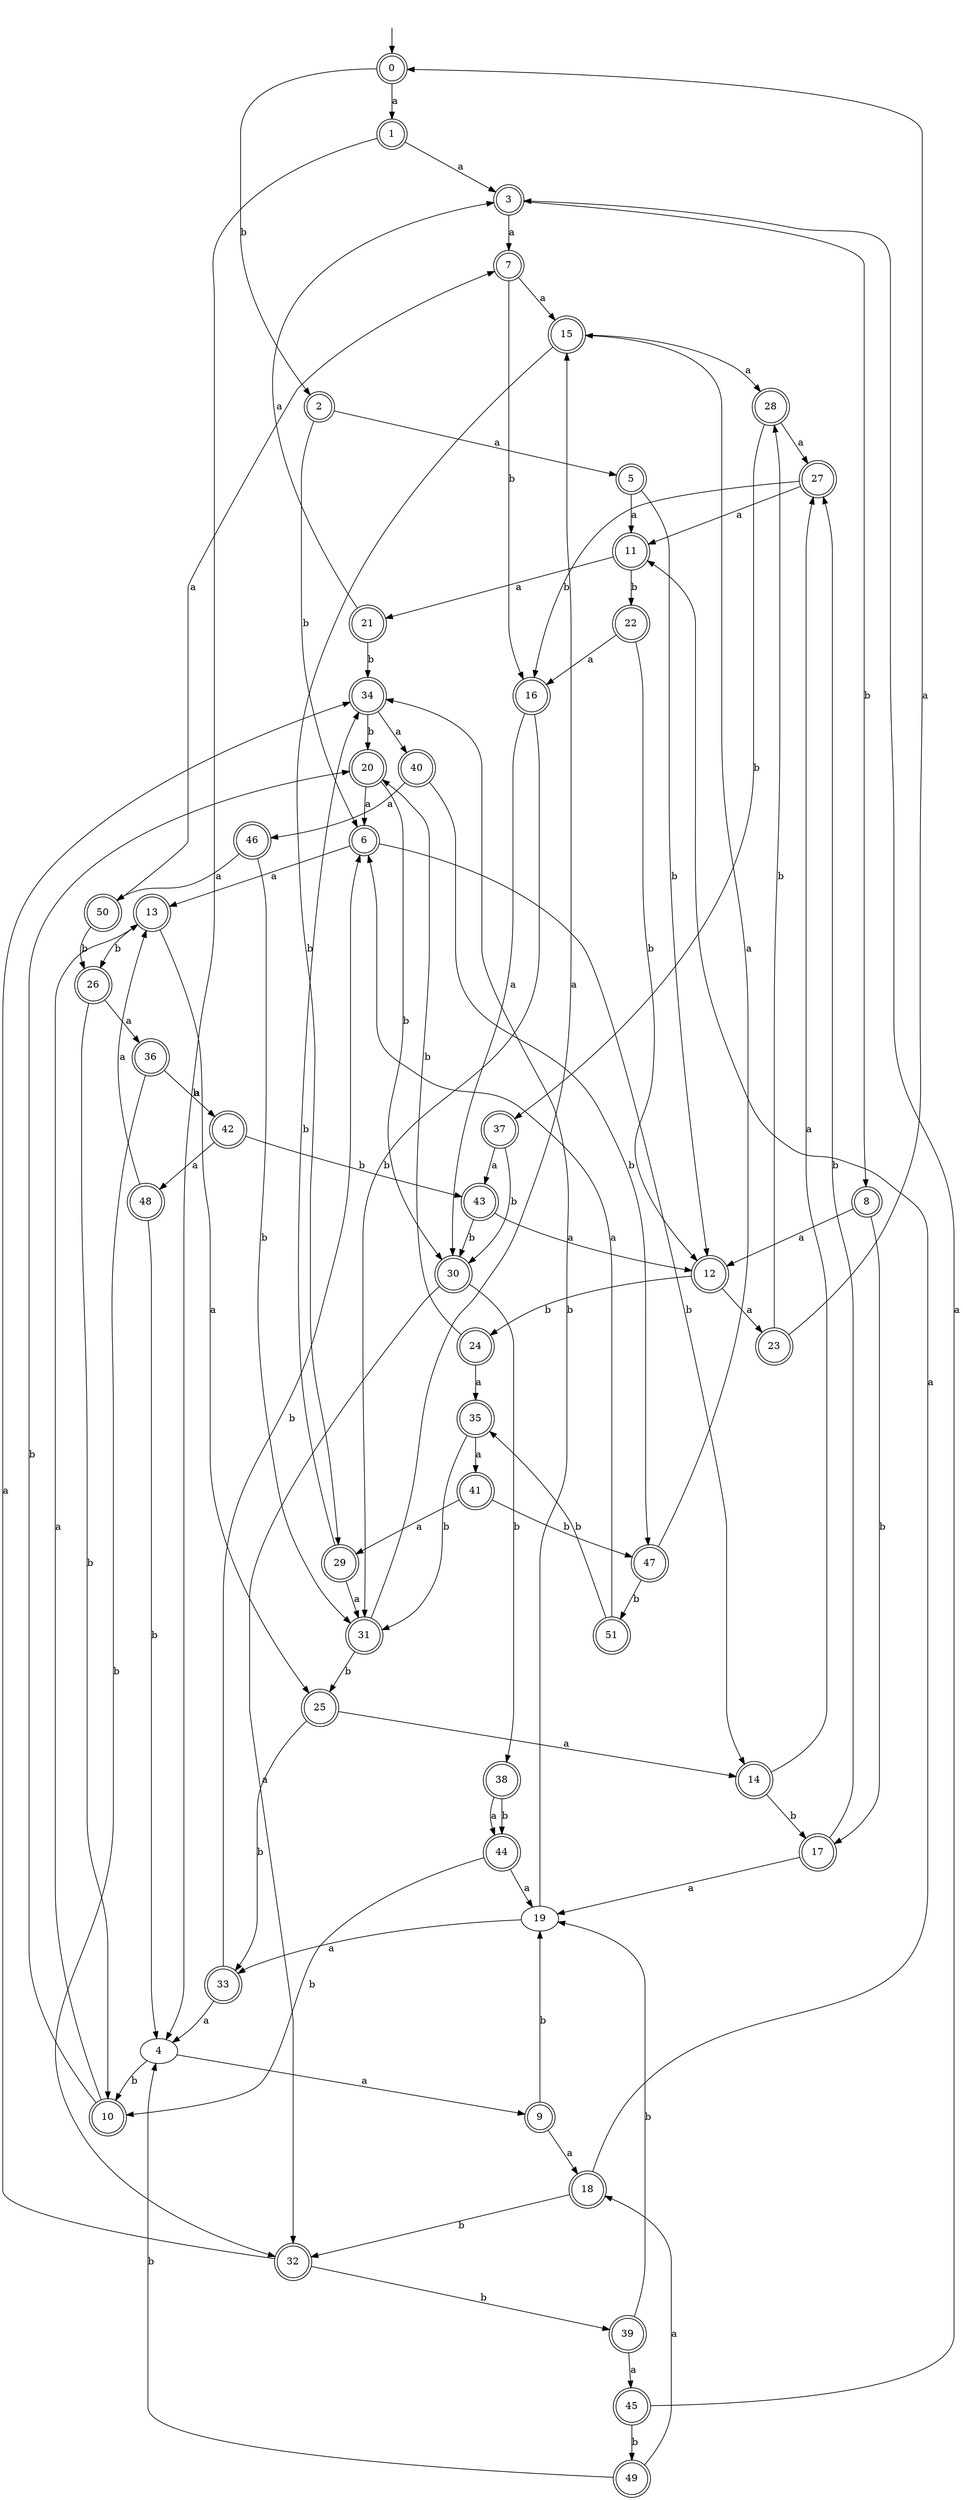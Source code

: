 digraph RandomDFA {
  __start0 [label="", shape=none];
  __start0 -> 0 [label=""];
  0 [shape=circle] [shape=doublecircle]
  0 -> 1 [label="a"]
  0 -> 2 [label="b"]
  1 [shape=doublecircle]
  1 -> 3 [label="a"]
  1 -> 4 [label="b"]
  2 [shape=doublecircle]
  2 -> 5 [label="a"]
  2 -> 6 [label="b"]
  3 [shape=doublecircle]
  3 -> 7 [label="a"]
  3 -> 8 [label="b"]
  4
  4 -> 9 [label="a"]
  4 -> 10 [label="b"]
  5 [shape=doublecircle]
  5 -> 11 [label="a"]
  5 -> 12 [label="b"]
  6 [shape=doublecircle]
  6 -> 13 [label="a"]
  6 -> 14 [label="b"]
  7 [shape=doublecircle]
  7 -> 15 [label="a"]
  7 -> 16 [label="b"]
  8 [shape=doublecircle]
  8 -> 12 [label="a"]
  8 -> 17 [label="b"]
  9 [shape=doublecircle]
  9 -> 18 [label="a"]
  9 -> 19 [label="b"]
  10 [shape=doublecircle]
  10 -> 13 [label="a"]
  10 -> 20 [label="b"]
  11 [shape=doublecircle]
  11 -> 21 [label="a"]
  11 -> 22 [label="b"]
  12 [shape=doublecircle]
  12 -> 23 [label="a"]
  12 -> 24 [label="b"]
  13 [shape=doublecircle]
  13 -> 25 [label="a"]
  13 -> 26 [label="b"]
  14 [shape=doublecircle]
  14 -> 27 [label="a"]
  14 -> 17 [label="b"]
  15 [shape=doublecircle]
  15 -> 28 [label="a"]
  15 -> 29 [label="b"]
  16 [shape=doublecircle]
  16 -> 30 [label="a"]
  16 -> 31 [label="b"]
  17 [shape=doublecircle]
  17 -> 19 [label="a"]
  17 -> 27 [label="b"]
  18 [shape=doublecircle]
  18 -> 11 [label="a"]
  18 -> 32 [label="b"]
  19
  19 -> 33 [label="a"]
  19 -> 34 [label="b"]
  20 [shape=doublecircle]
  20 -> 6 [label="a"]
  20 -> 30 [label="b"]
  21 [shape=doublecircle]
  21 -> 3 [label="a"]
  21 -> 34 [label="b"]
  22 [shape=doublecircle]
  22 -> 16 [label="a"]
  22 -> 12 [label="b"]
  23 [shape=doublecircle]
  23 -> 0 [label="a"]
  23 -> 28 [label="b"]
  24 [shape=doublecircle]
  24 -> 35 [label="a"]
  24 -> 20 [label="b"]
  25 [shape=doublecircle]
  25 -> 14 [label="a"]
  25 -> 33 [label="b"]
  26 [shape=doublecircle]
  26 -> 36 [label="a"]
  26 -> 10 [label="b"]
  27 [shape=doublecircle]
  27 -> 11 [label="a"]
  27 -> 16 [label="b"]
  28 [shape=doublecircle]
  28 -> 27 [label="a"]
  28 -> 37 [label="b"]
  29 [shape=doublecircle]
  29 -> 31 [label="a"]
  29 -> 34 [label="b"]
  30 [shape=doublecircle]
  30 -> 32 [label="a"]
  30 -> 38 [label="b"]
  31 [shape=doublecircle]
  31 -> 15 [label="a"]
  31 -> 25 [label="b"]
  32 [shape=doublecircle]
  32 -> 34 [label="a"]
  32 -> 39 [label="b"]
  33 [shape=doublecircle]
  33 -> 4 [label="a"]
  33 -> 6 [label="b"]
  34 [shape=doublecircle]
  34 -> 40 [label="a"]
  34 -> 20 [label="b"]
  35 [shape=doublecircle]
  35 -> 41 [label="a"]
  35 -> 31 [label="b"]
  36 [shape=doublecircle]
  36 -> 42 [label="a"]
  36 -> 32 [label="b"]
  37 [shape=doublecircle]
  37 -> 43 [label="a"]
  37 -> 30 [label="b"]
  38 [shape=doublecircle]
  38 -> 44 [label="a"]
  38 -> 44 [label="b"]
  39 [shape=doublecircle]
  39 -> 45 [label="a"]
  39 -> 19 [label="b"]
  40 [shape=doublecircle]
  40 -> 46 [label="a"]
  40 -> 47 [label="b"]
  41 [shape=doublecircle]
  41 -> 29 [label="a"]
  41 -> 47 [label="b"]
  42 [shape=doublecircle]
  42 -> 48 [label="a"]
  42 -> 43 [label="b"]
  43 [shape=doublecircle]
  43 -> 12 [label="a"]
  43 -> 30 [label="b"]
  44 [shape=doublecircle]
  44 -> 19 [label="a"]
  44 -> 10 [label="b"]
  45 [shape=doublecircle]
  45 -> 3 [label="a"]
  45 -> 49 [label="b"]
  46 [shape=doublecircle]
  46 -> 50 [label="a"]
  46 -> 31 [label="b"]
  47 [shape=doublecircle]
  47 -> 15 [label="a"]
  47 -> 51 [label="b"]
  48 [shape=doublecircle]
  48 -> 13 [label="a"]
  48 -> 4 [label="b"]
  49 [shape=doublecircle]
  49 -> 18 [label="a"]
  49 -> 4 [label="b"]
  50 [shape=doublecircle]
  50 -> 7 [label="a"]
  50 -> 26 [label="b"]
  51 [shape=doublecircle]
  51 -> 6 [label="a"]
  51 -> 35 [label="b"]
}
